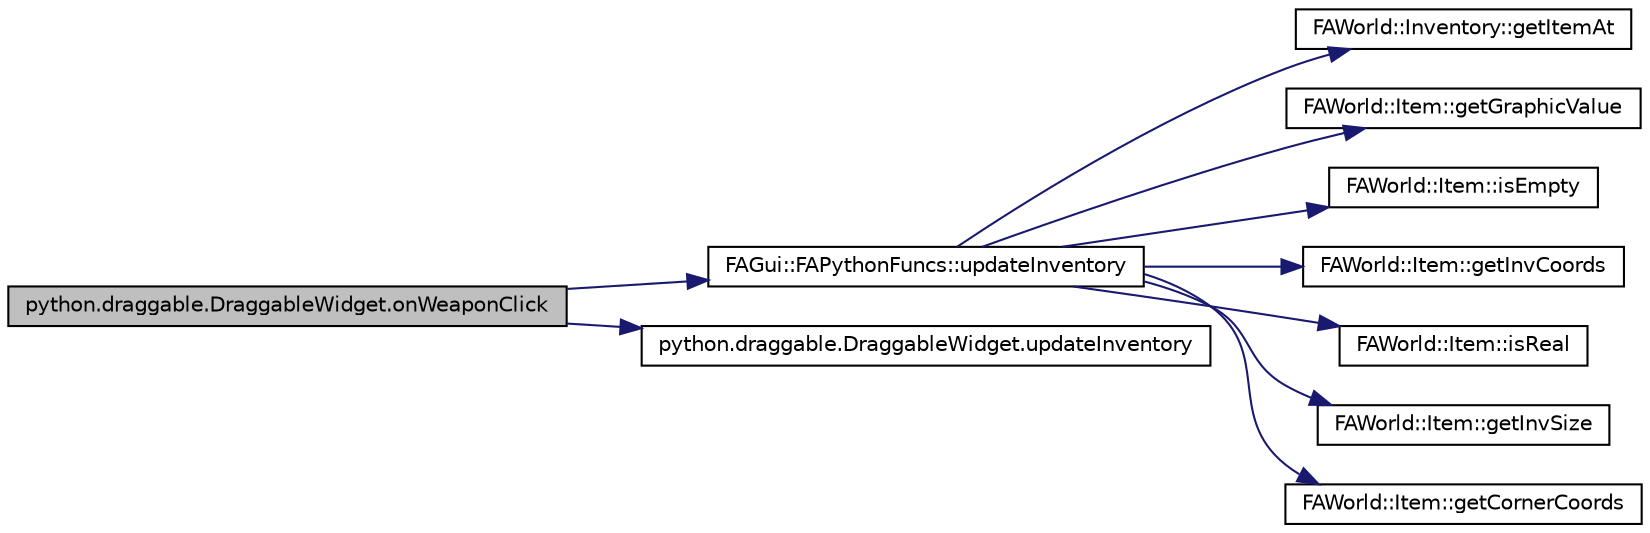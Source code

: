 digraph G
{
  edge [fontname="Helvetica",fontsize="10",labelfontname="Helvetica",labelfontsize="10"];
  node [fontname="Helvetica",fontsize="10",shape=record];
  rankdir="LR";
  Node1 [label="python.draggable.DraggableWidget.onWeaponClick",height=0.2,width=0.4,color="black", fillcolor="grey75", style="filled" fontcolor="black"];
  Node1 -> Node2 [color="midnightblue",fontsize="10",style="solid",fontname="Helvetica"];
  Node2 [label="FAGui::FAPythonFuncs::updateInventory",height=0.2,width=0.4,color="black", fillcolor="white", style="filled",URL="$class_f_a_gui_1_1_f_a_python_funcs.html#a02df52cb30147adb14606b296743e23e"];
  Node2 -> Node3 [color="midnightblue",fontsize="10",style="solid",fontname="Helvetica"];
  Node3 [label="FAWorld::Inventory::getItemAt",height=0.2,width=0.4,color="black", fillcolor="white", style="filled",URL="$class_f_a_world_1_1_inventory.html#a5757807eb3653d0f10c945941f34147c"];
  Node2 -> Node4 [color="midnightblue",fontsize="10",style="solid",fontname="Helvetica"];
  Node4 [label="FAWorld::Item::getGraphicValue",height=0.2,width=0.4,color="black", fillcolor="white", style="filled",URL="$class_f_a_world_1_1_item.html#aece75a76ee9033a27b494e9953d36625"];
  Node2 -> Node5 [color="midnightblue",fontsize="10",style="solid",fontname="Helvetica"];
  Node5 [label="FAWorld::Item::isEmpty",height=0.2,width=0.4,color="black", fillcolor="white", style="filled",URL="$class_f_a_world_1_1_item.html#aa93072efcb6eff29b43d82297470e2c1"];
  Node2 -> Node6 [color="midnightblue",fontsize="10",style="solid",fontname="Helvetica"];
  Node6 [label="FAWorld::Item::getInvCoords",height=0.2,width=0.4,color="black", fillcolor="white", style="filled",URL="$class_f_a_world_1_1_item.html#a1f9e3942cf9b273de32dd11e825e565b"];
  Node2 -> Node7 [color="midnightblue",fontsize="10",style="solid",fontname="Helvetica"];
  Node7 [label="FAWorld::Item::isReal",height=0.2,width=0.4,color="black", fillcolor="white", style="filled",URL="$class_f_a_world_1_1_item.html#ad641b58719596604934377509b36125c"];
  Node2 -> Node8 [color="midnightblue",fontsize="10",style="solid",fontname="Helvetica"];
  Node8 [label="FAWorld::Item::getInvSize",height=0.2,width=0.4,color="black", fillcolor="white", style="filled",URL="$class_f_a_world_1_1_item.html#a72a463ee92e0d9d83ad2b4fcee8672cf"];
  Node2 -> Node9 [color="midnightblue",fontsize="10",style="solid",fontname="Helvetica"];
  Node9 [label="FAWorld::Item::getCornerCoords",height=0.2,width=0.4,color="black", fillcolor="white", style="filled",URL="$class_f_a_world_1_1_item.html#a7f64ed288f8fe4250f7e425db52b56cd"];
  Node1 -> Node10 [color="midnightblue",fontsize="10",style="solid",fontname="Helvetica"];
  Node10 [label="python.draggable.DraggableWidget.updateInventory",height=0.2,width=0.4,color="black", fillcolor="white", style="filled",URL="$classpython_1_1draggable_1_1_draggable_widget.html#a16e15cc108585de3f8b1f2ed9013d2ea"];
}
